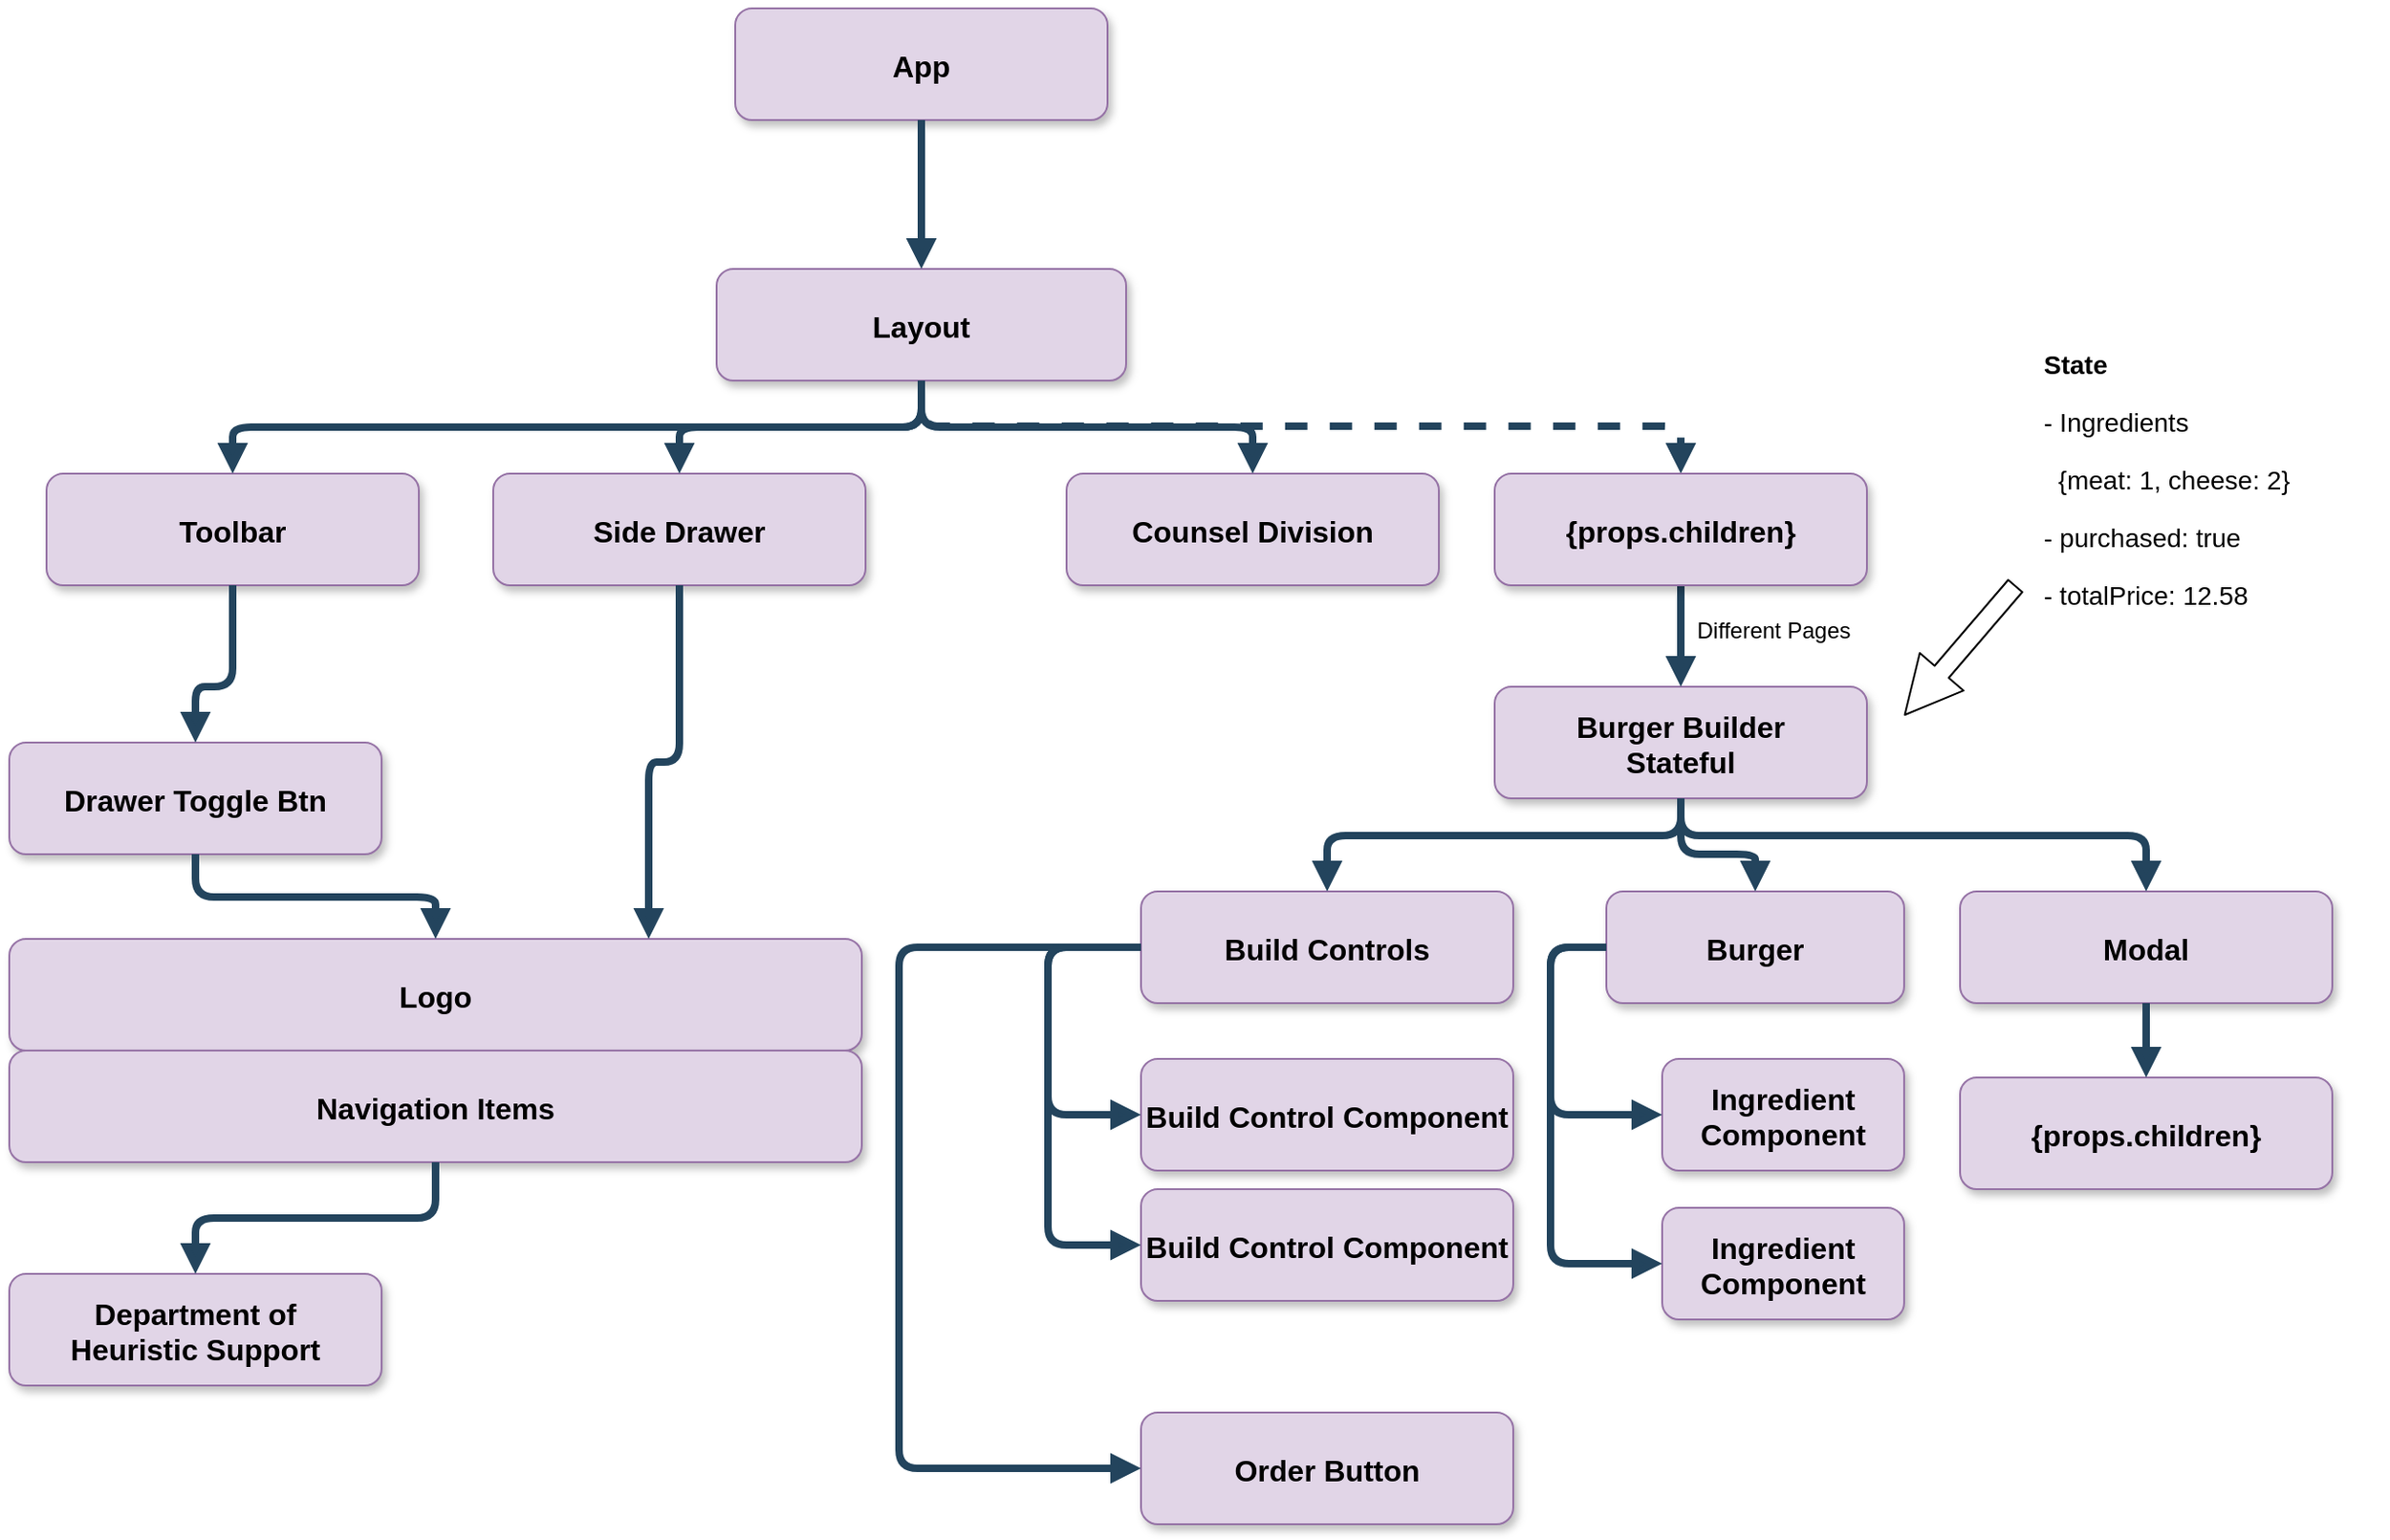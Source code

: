 <mxfile version="14.1.5" type="github">
  <diagram name="Page-1" id="97916047-d0de-89f5-080d-49f4d83e522f">
    <mxGraphModel dx="1577" dy="1038" grid="1" gridSize="10" guides="1" tooltips="1" connect="1" arrows="1" fold="1" page="1" pageScale="1.5" pageWidth="1169" pageHeight="827" background="#ffffff" math="0" shadow="0">
      <root>
        <mxCell id="0" />
        <mxCell id="1" parent="0" />
        <mxCell id="2" value="App" style="rounded=1;fillColor=#e1d5e7;strokeColor=#9673a6;shadow=1;fontStyle=1;fontSize=16;" parent="1" vertex="1">
          <mxGeometry x="672" y="205.5" width="200" height="60" as="geometry" />
        </mxCell>
        <mxCell id="3" value="Layout" style="rounded=1;fillColor=#e1d5e7;strokeColor=#9673a6;shadow=1;fontStyle=1;fontSize=16;" parent="1" vertex="1">
          <mxGeometry x="662" y="345.5" width="220" height="60" as="geometry" />
        </mxCell>
        <mxCell id="4" value="Toolbar" style="rounded=1;fillColor=#e1d5e7;strokeColor=#9673a6;shadow=1;fontStyle=1;fontSize=16;" parent="1" vertex="1">
          <mxGeometry x="302" y="455.5" width="200" height="60" as="geometry" />
        </mxCell>
        <mxCell id="5" value="Side Drawer" style="rounded=1;fillColor=#e1d5e7;strokeColor=#9673a6;shadow=1;fontStyle=1;fontSize=16;" parent="1" vertex="1">
          <mxGeometry x="542" y="455.5" width="200" height="60" as="geometry" />
        </mxCell>
        <mxCell id="6" value="Counsel Division" style="rounded=1;fillColor=#e1d5e7;strokeColor=#9673a6;shadow=1;fontStyle=1;fontSize=16;" parent="1" vertex="1">
          <mxGeometry x="850" y="455.5" width="200" height="60" as="geometry" />
        </mxCell>
        <mxCell id="8" value="Drawer Toggle Btn" style="rounded=1;fillColor=#e1d5e7;strokeColor=#9673a6;shadow=1;fontStyle=1;fontSize=16;" parent="1" vertex="1">
          <mxGeometry x="282" y="600" width="200" height="60" as="geometry" />
        </mxCell>
        <mxCell id="9" value="Logo" style="rounded=1;fillColor=#e1d5e7;strokeColor=#9673a6;shadow=1;fontStyle=1;fontSize=16;" parent="1" vertex="1">
          <mxGeometry x="282" y="705.5" width="458" height="60" as="geometry" />
        </mxCell>
        <mxCell id="10" value="Navigation Items" style="rounded=1;fillColor=#e1d5e7;strokeColor=#9673a6;shadow=1;fontStyle=1;fontSize=16;" parent="1" vertex="1">
          <mxGeometry x="282" y="765.5" width="458" height="60" as="geometry" />
        </mxCell>
        <mxCell id="11" value="Department of &#xa;Heuristic Support" style="rounded=1;fillColor=#e1d5e7;strokeColor=#9673a6;shadow=1;fontStyle=1;fontSize=16;" parent="1" vertex="1">
          <mxGeometry x="282" y="885.5" width="200" height="60" as="geometry" />
        </mxCell>
        <mxCell id="12" value="Burger Builder&#xa;Stateful" style="rounded=1;fillColor=#e1d5e7;strokeColor=#9673a6;shadow=1;fontStyle=1;fontSize=16;" parent="1" vertex="1">
          <mxGeometry x="1080" y="570" width="200" height="60" as="geometry" />
        </mxCell>
        <mxCell id="29" value="" style="edgeStyle=elbowEdgeStyle;elbow=vertical;strokeWidth=4;endArrow=block;endFill=1;fontStyle=1;strokeColor=#23445D;" parent="1" source="2" target="3" edge="1">
          <mxGeometry x="22" y="165.5" width="100" height="100" as="geometry">
            <mxPoint x="22" y="265.5" as="sourcePoint" />
            <mxPoint x="122" y="165.5" as="targetPoint" />
          </mxGeometry>
        </mxCell>
        <mxCell id="30" value="" style="edgeStyle=elbowEdgeStyle;elbow=vertical;strokeWidth=4;endArrow=block;endFill=1;fontStyle=1;strokeColor=#23445D;" parent="1" source="3" target="5" edge="1">
          <mxGeometry x="22" y="165.5" width="100" height="100" as="geometry">
            <mxPoint x="22" y="265.5" as="sourcePoint" />
            <mxPoint x="122" y="165.5" as="targetPoint" />
          </mxGeometry>
        </mxCell>
        <mxCell id="31" value="" style="edgeStyle=elbowEdgeStyle;elbow=vertical;strokeWidth=4;endArrow=block;endFill=1;fontStyle=1;strokeColor=#23445D;" parent="1" source="3" target="4" edge="1">
          <mxGeometry x="22" y="165.5" width="100" height="100" as="geometry">
            <mxPoint x="22" y="265.5" as="sourcePoint" />
            <mxPoint x="122" y="165.5" as="targetPoint" />
          </mxGeometry>
        </mxCell>
        <mxCell id="32" value="" style="edgeStyle=elbowEdgeStyle;elbow=vertical;strokeWidth=4;endArrow=block;endFill=1;fontStyle=1;strokeColor=#23445D;" parent="1" source="3" target="6" edge="1">
          <mxGeometry x="22" y="165.5" width="100" height="100" as="geometry">
            <mxPoint x="22" y="265.5" as="sourcePoint" />
            <mxPoint x="122" y="165.5" as="targetPoint" />
          </mxGeometry>
        </mxCell>
        <mxCell id="33" value="" style="edgeStyle=elbowEdgeStyle;elbow=vertical;strokeWidth=4;endArrow=block;endFill=1;fontStyle=1;dashed=1;strokeColor=#23445D;entryX=0.5;entryY=0;entryDx=0;entryDy=0;exitX=0.5;exitY=1;exitDx=0;exitDy=0;" parent="1" source="3" target="MRi2y0TJPiElMwyEdzrn-55" edge="1">
          <mxGeometry x="22" y="165.5" width="100" height="100" as="geometry">
            <mxPoint x="770" y="410" as="sourcePoint" />
            <mxPoint x="1372" y="455.5" as="targetPoint" />
            <Array as="points">
              <mxPoint x="1060" y="430" />
            </Array>
          </mxGeometry>
        </mxCell>
        <mxCell id="34" value="" style="edgeStyle=elbowEdgeStyle;elbow=vertical;strokeWidth=4;endArrow=block;endFill=1;fontStyle=1;strokeColor=#23445D;exitX=0.5;exitY=1;exitDx=0;exitDy=0;entryX=0.5;entryY=0;entryDx=0;entryDy=0;" parent="1" source="4" target="8" edge="1">
          <mxGeometry x="22" y="165.5" width="100" height="100" as="geometry">
            <mxPoint x="520" y="530" as="sourcePoint" />
            <mxPoint x="382" y="620" as="targetPoint" />
            <Array as="points">
              <mxPoint x="420" y="570" />
            </Array>
          </mxGeometry>
        </mxCell>
        <mxCell id="38" value="" style="edgeStyle=elbowEdgeStyle;elbow=vertical;strokeWidth=4;endArrow=block;endFill=1;fontStyle=1;strokeColor=#23445D;" parent="1" source="8" target="9" edge="1">
          <mxGeometry x="62" y="165.5" width="100" height="100" as="geometry">
            <mxPoint x="62" y="265.5" as="sourcePoint" />
            <mxPoint x="162" y="165.5" as="targetPoint" />
          </mxGeometry>
        </mxCell>
        <mxCell id="40" value="" style="edgeStyle=elbowEdgeStyle;elbow=vertical;strokeWidth=4;endArrow=block;endFill=1;fontStyle=1;strokeColor=#23445D;" parent="1" source="10" target="11" edge="1">
          <mxGeometry x="62" y="185.5" width="100" height="100" as="geometry">
            <mxPoint x="62" y="285.5" as="sourcePoint" />
            <mxPoint x="162" y="185.5" as="targetPoint" />
          </mxGeometry>
        </mxCell>
        <mxCell id="41" value="" style="edgeStyle=elbowEdgeStyle;elbow=vertical;strokeWidth=4;endArrow=block;endFill=1;fontStyle=1;strokeColor=#23445D;exitX=0.5;exitY=1;exitDx=0;exitDy=0;" parent="1" source="MRi2y0TJPiElMwyEdzrn-55" target="12" edge="1">
          <mxGeometry x="62" y="195.5" width="100" height="100" as="geometry">
            <mxPoint x="1170" y="630" as="sourcePoint" />
            <mxPoint x="162" y="195.5" as="targetPoint" />
          </mxGeometry>
        </mxCell>
        <mxCell id="MRi2y0TJPiElMwyEdzrn-55" value="{props.children}" style="rounded=1;fillColor=#e1d5e7;strokeColor=#9673a6;shadow=1;fontStyle=1;fontSize=16;" vertex="1" parent="1">
          <mxGeometry x="1080" y="455.5" width="200" height="60" as="geometry" />
        </mxCell>
        <mxCell id="MRi2y0TJPiElMwyEdzrn-57" value="Different Pages" style="text;html=1;strokeColor=none;fillColor=none;align=center;verticalAlign=middle;whiteSpace=wrap;rounded=0;" vertex="1" parent="1">
          <mxGeometry x="1180" y="530" width="100" height="20" as="geometry" />
        </mxCell>
        <mxCell id="MRi2y0TJPiElMwyEdzrn-59" value="" style="edgeStyle=elbowEdgeStyle;elbow=vertical;strokeWidth=4;endArrow=block;endFill=1;fontStyle=1;strokeColor=#23445D;exitX=0.5;exitY=1;exitDx=0;exitDy=0;entryX=0.75;entryY=0;entryDx=0;entryDy=0;" edge="1" parent="1" source="5" target="9">
          <mxGeometry x="72" y="175.5" width="100" height="100" as="geometry">
            <mxPoint x="392" y="670" as="sourcePoint" />
            <mxPoint x="521" y="715.5" as="targetPoint" />
          </mxGeometry>
        </mxCell>
        <mxCell id="MRi2y0TJPiElMwyEdzrn-60" value="Build Controls" style="rounded=1;fillColor=#e1d5e7;strokeColor=#9673a6;shadow=1;fontStyle=1;fontSize=16;" vertex="1" parent="1">
          <mxGeometry x="890" y="680" width="200" height="60" as="geometry" />
        </mxCell>
        <mxCell id="MRi2y0TJPiElMwyEdzrn-61" value="Burger" style="rounded=1;fillColor=#e1d5e7;strokeColor=#9673a6;shadow=1;fontStyle=1;fontSize=16;" vertex="1" parent="1">
          <mxGeometry x="1140" y="680" width="160" height="60" as="geometry" />
        </mxCell>
        <mxCell id="MRi2y0TJPiElMwyEdzrn-62" value="Modal" style="rounded=1;fillColor=#e1d5e7;strokeColor=#9673a6;shadow=1;fontStyle=1;fontSize=16;" vertex="1" parent="1">
          <mxGeometry x="1330" y="680" width="200" height="60" as="geometry" />
        </mxCell>
        <mxCell id="MRi2y0TJPiElMwyEdzrn-63" value="" style="edgeStyle=elbowEdgeStyle;elbow=vertical;strokeWidth=4;endArrow=block;endFill=1;fontStyle=1;strokeColor=#23445D;exitX=0.5;exitY=1;exitDx=0;exitDy=0;entryX=0.5;entryY=0;entryDx=0;entryDy=0;" edge="1" parent="1" source="12" target="MRi2y0TJPiElMwyEdzrn-60">
          <mxGeometry x="276.5" y="240" width="100" height="100" as="geometry">
            <mxPoint x="846.5" y="580" as="sourcePoint" />
            <mxPoint x="830" y="770" as="targetPoint" />
            <Array as="points">
              <mxPoint x="1010" y="650" />
            </Array>
          </mxGeometry>
        </mxCell>
        <mxCell id="MRi2y0TJPiElMwyEdzrn-64" value="" style="edgeStyle=elbowEdgeStyle;elbow=vertical;strokeWidth=4;endArrow=block;endFill=1;fontStyle=1;strokeColor=#23445D;entryX=0.5;entryY=0;entryDx=0;entryDy=0;" edge="1" parent="1" target="MRi2y0TJPiElMwyEdzrn-61">
          <mxGeometry x="286.5" y="250" width="100" height="100" as="geometry">
            <mxPoint x="1180" y="630" as="sourcePoint" />
            <mxPoint x="1000" y="690" as="targetPoint" />
            <Array as="points">
              <mxPoint x="1020" y="660" />
            </Array>
          </mxGeometry>
        </mxCell>
        <mxCell id="MRi2y0TJPiElMwyEdzrn-65" value="" style="edgeStyle=elbowEdgeStyle;elbow=vertical;strokeWidth=4;endArrow=block;endFill=1;fontStyle=1;strokeColor=#23445D;exitX=0.5;exitY=1;exitDx=0;exitDy=0;entryX=0.5;entryY=0;entryDx=0;entryDy=0;" edge="1" parent="1" source="12" target="MRi2y0TJPiElMwyEdzrn-62">
          <mxGeometry x="286.5" y="250" width="100" height="100" as="geometry">
            <mxPoint x="1190" y="640" as="sourcePoint" />
            <mxPoint x="1000" y="690" as="targetPoint" />
            <Array as="points">
              <mxPoint x="1300" y="650" />
            </Array>
          </mxGeometry>
        </mxCell>
        <mxCell id="MRi2y0TJPiElMwyEdzrn-66" value="Build Control Component" style="rounded=1;fillColor=#e1d5e7;strokeColor=#9673a6;shadow=1;fontStyle=1;fontSize=16;" vertex="1" parent="1">
          <mxGeometry x="890" y="770" width="200" height="60" as="geometry" />
        </mxCell>
        <mxCell id="MRi2y0TJPiElMwyEdzrn-67" value="Build Control Component" style="rounded=1;fillColor=#e1d5e7;strokeColor=#9673a6;shadow=1;fontStyle=1;fontSize=16;" vertex="1" parent="1">
          <mxGeometry x="890" y="840" width="200" height="60" as="geometry" />
        </mxCell>
        <mxCell id="MRi2y0TJPiElMwyEdzrn-68" value="Order Button" style="rounded=1;fillColor=#e1d5e7;strokeColor=#9673a6;shadow=1;fontStyle=1;fontSize=16;" vertex="1" parent="1">
          <mxGeometry x="890" y="960" width="200" height="60" as="geometry" />
        </mxCell>
        <mxCell id="MRi2y0TJPiElMwyEdzrn-69" value="" style="edgeStyle=elbowEdgeStyle;elbow=vertical;strokeWidth=4;endArrow=block;endFill=1;fontStyle=1;strokeColor=#23445D;exitX=0;exitY=0.5;exitDx=0;exitDy=0;entryX=0;entryY=0.5;entryDx=0;entryDy=0;" edge="1" parent="1" source="MRi2y0TJPiElMwyEdzrn-60" target="MRi2y0TJPiElMwyEdzrn-68">
          <mxGeometry x="-31.5" y="555.5" width="100" height="100" as="geometry">
            <mxPoint x="872" y="945.5" as="sourcePoint" />
            <mxPoint x="682" y="995.5" as="targetPoint" />
            <Array as="points">
              <mxPoint x="760" y="870" />
            </Array>
          </mxGeometry>
        </mxCell>
        <mxCell id="MRi2y0TJPiElMwyEdzrn-71" value="" style="edgeStyle=elbowEdgeStyle;elbow=vertical;strokeWidth=4;endArrow=block;endFill=1;fontStyle=1;strokeColor=#23445D;exitX=0;exitY=0.5;exitDx=0;exitDy=0;entryX=0;entryY=0.5;entryDx=0;entryDy=0;" edge="1" parent="1" source="MRi2y0TJPiElMwyEdzrn-60" target="MRi2y0TJPiElMwyEdzrn-66">
          <mxGeometry x="-21.5" y="565.5" width="100" height="100" as="geometry">
            <mxPoint x="900" y="720" as="sourcePoint" />
            <mxPoint x="900" y="1030" as="targetPoint" />
            <Array as="points">
              <mxPoint x="840" y="760" />
            </Array>
          </mxGeometry>
        </mxCell>
        <mxCell id="MRi2y0TJPiElMwyEdzrn-72" value="" style="edgeStyle=elbowEdgeStyle;elbow=vertical;strokeWidth=4;endArrow=block;endFill=1;fontStyle=1;strokeColor=#23445D;exitX=0;exitY=0.5;exitDx=0;exitDy=0;entryX=0;entryY=0.5;entryDx=0;entryDy=0;" edge="1" parent="1" source="MRi2y0TJPiElMwyEdzrn-60" target="MRi2y0TJPiElMwyEdzrn-67">
          <mxGeometry x="-101.5" y="665.5" width="100" height="100" as="geometry">
            <mxPoint x="810" y="810" as="sourcePoint" />
            <mxPoint x="810" y="900" as="targetPoint" />
            <Array as="points">
              <mxPoint x="840" y="790" />
            </Array>
          </mxGeometry>
        </mxCell>
        <mxCell id="MRi2y0TJPiElMwyEdzrn-73" value="Ingredient &#xa;Component" style="rounded=1;fillColor=#e1d5e7;strokeColor=#9673a6;shadow=1;fontStyle=1;fontSize=16;" vertex="1" parent="1">
          <mxGeometry x="1170" y="770" width="130" height="60" as="geometry" />
        </mxCell>
        <mxCell id="MRi2y0TJPiElMwyEdzrn-74" value="Ingredient &#xa;Component" style="rounded=1;fillColor=#e1d5e7;strokeColor=#9673a6;shadow=1;fontStyle=1;fontSize=16;" vertex="1" parent="1">
          <mxGeometry x="1170" y="850" width="130" height="60" as="geometry" />
        </mxCell>
        <mxCell id="MRi2y0TJPiElMwyEdzrn-75" value="" style="edgeStyle=elbowEdgeStyle;elbow=vertical;strokeWidth=4;endArrow=block;endFill=1;fontStyle=1;strokeColor=#23445D;exitX=0;exitY=0.5;exitDx=0;exitDy=0;entryX=0;entryY=0.5;entryDx=0;entryDy=0;" edge="1" parent="1" source="MRi2y0TJPiElMwyEdzrn-61" target="MRi2y0TJPiElMwyEdzrn-73">
          <mxGeometry x="-91.5" y="675.5" width="100" height="100" as="geometry">
            <mxPoint x="900" y="720" as="sourcePoint" />
            <mxPoint x="900" y="880" as="targetPoint" />
            <Array as="points">
              <mxPoint x="1110" y="750" />
            </Array>
          </mxGeometry>
        </mxCell>
        <mxCell id="MRi2y0TJPiElMwyEdzrn-76" value="" style="edgeStyle=elbowEdgeStyle;elbow=vertical;strokeWidth=4;endArrow=block;endFill=1;fontStyle=1;strokeColor=#23445D;entryX=0;entryY=0.5;entryDx=0;entryDy=0;exitX=0;exitY=0.5;exitDx=0;exitDy=0;" edge="1" parent="1" source="MRi2y0TJPiElMwyEdzrn-61" target="MRi2y0TJPiElMwyEdzrn-74">
          <mxGeometry x="-81.5" y="685.5" width="100" height="100" as="geometry">
            <mxPoint x="1140" y="710" as="sourcePoint" />
            <mxPoint x="1180" y="810" as="targetPoint" />
            <Array as="points">
              <mxPoint x="1110" y="800" />
            </Array>
          </mxGeometry>
        </mxCell>
        <mxCell id="MRi2y0TJPiElMwyEdzrn-77" value="{props.children}" style="rounded=1;fillColor=#e1d5e7;strokeColor=#9673a6;shadow=1;fontStyle=1;fontSize=16;" vertex="1" parent="1">
          <mxGeometry x="1330" y="780" width="200" height="60" as="geometry" />
        </mxCell>
        <mxCell id="MRi2y0TJPiElMwyEdzrn-78" value="" style="edgeStyle=elbowEdgeStyle;elbow=vertical;strokeWidth=4;endArrow=block;endFill=1;fontStyle=1;strokeColor=#23445D;exitX=0.5;exitY=1;exitDx=0;exitDy=0;entryX=0.5;entryY=0;entryDx=0;entryDy=0;" edge="1" parent="1" source="MRi2y0TJPiElMwyEdzrn-62" target="MRi2y0TJPiElMwyEdzrn-77">
          <mxGeometry x="312" y="520" width="100" height="100" as="geometry">
            <mxPoint x="1430" y="840" as="sourcePoint" />
            <mxPoint x="1430" y="780" as="targetPoint" />
          </mxGeometry>
        </mxCell>
        <mxCell id="MRi2y0TJPiElMwyEdzrn-79" value="&lt;h1 style=&quot;font-size: 14px;&quot;&gt;State&lt;/h1&gt;&lt;p style=&quot;font-size: 14px;&quot;&gt;- Ingredients&lt;/p&gt;&lt;p style=&quot;font-size: 14px;&quot;&gt;&amp;nbsp; {meat: 1, cheese: 2}&lt;/p&gt;&lt;p style=&quot;font-size: 14px;&quot;&gt;- purchased: true&lt;/p&gt;&lt;p style=&quot;font-size: 14px;&quot;&gt;- totalPrice: 12.58&lt;/p&gt;" style="text;html=1;strokeColor=none;fillColor=none;spacing=5;spacingTop=-20;whiteSpace=wrap;overflow=hidden;rounded=0;fontSize=14;" vertex="1" parent="1">
          <mxGeometry x="1370" y="390" width="190" height="150" as="geometry" />
        </mxCell>
        <mxCell id="MRi2y0TJPiElMwyEdzrn-80" value="" style="shape=flexArrow;endArrow=classic;html=1;width=10;endSize=9.817;" edge="1" parent="1">
          <mxGeometry width="50" height="50" relative="1" as="geometry">
            <mxPoint x="1360" y="515.5" as="sourcePoint" />
            <mxPoint x="1300" y="585.5" as="targetPoint" />
          </mxGeometry>
        </mxCell>
      </root>
    </mxGraphModel>
  </diagram>
</mxfile>

